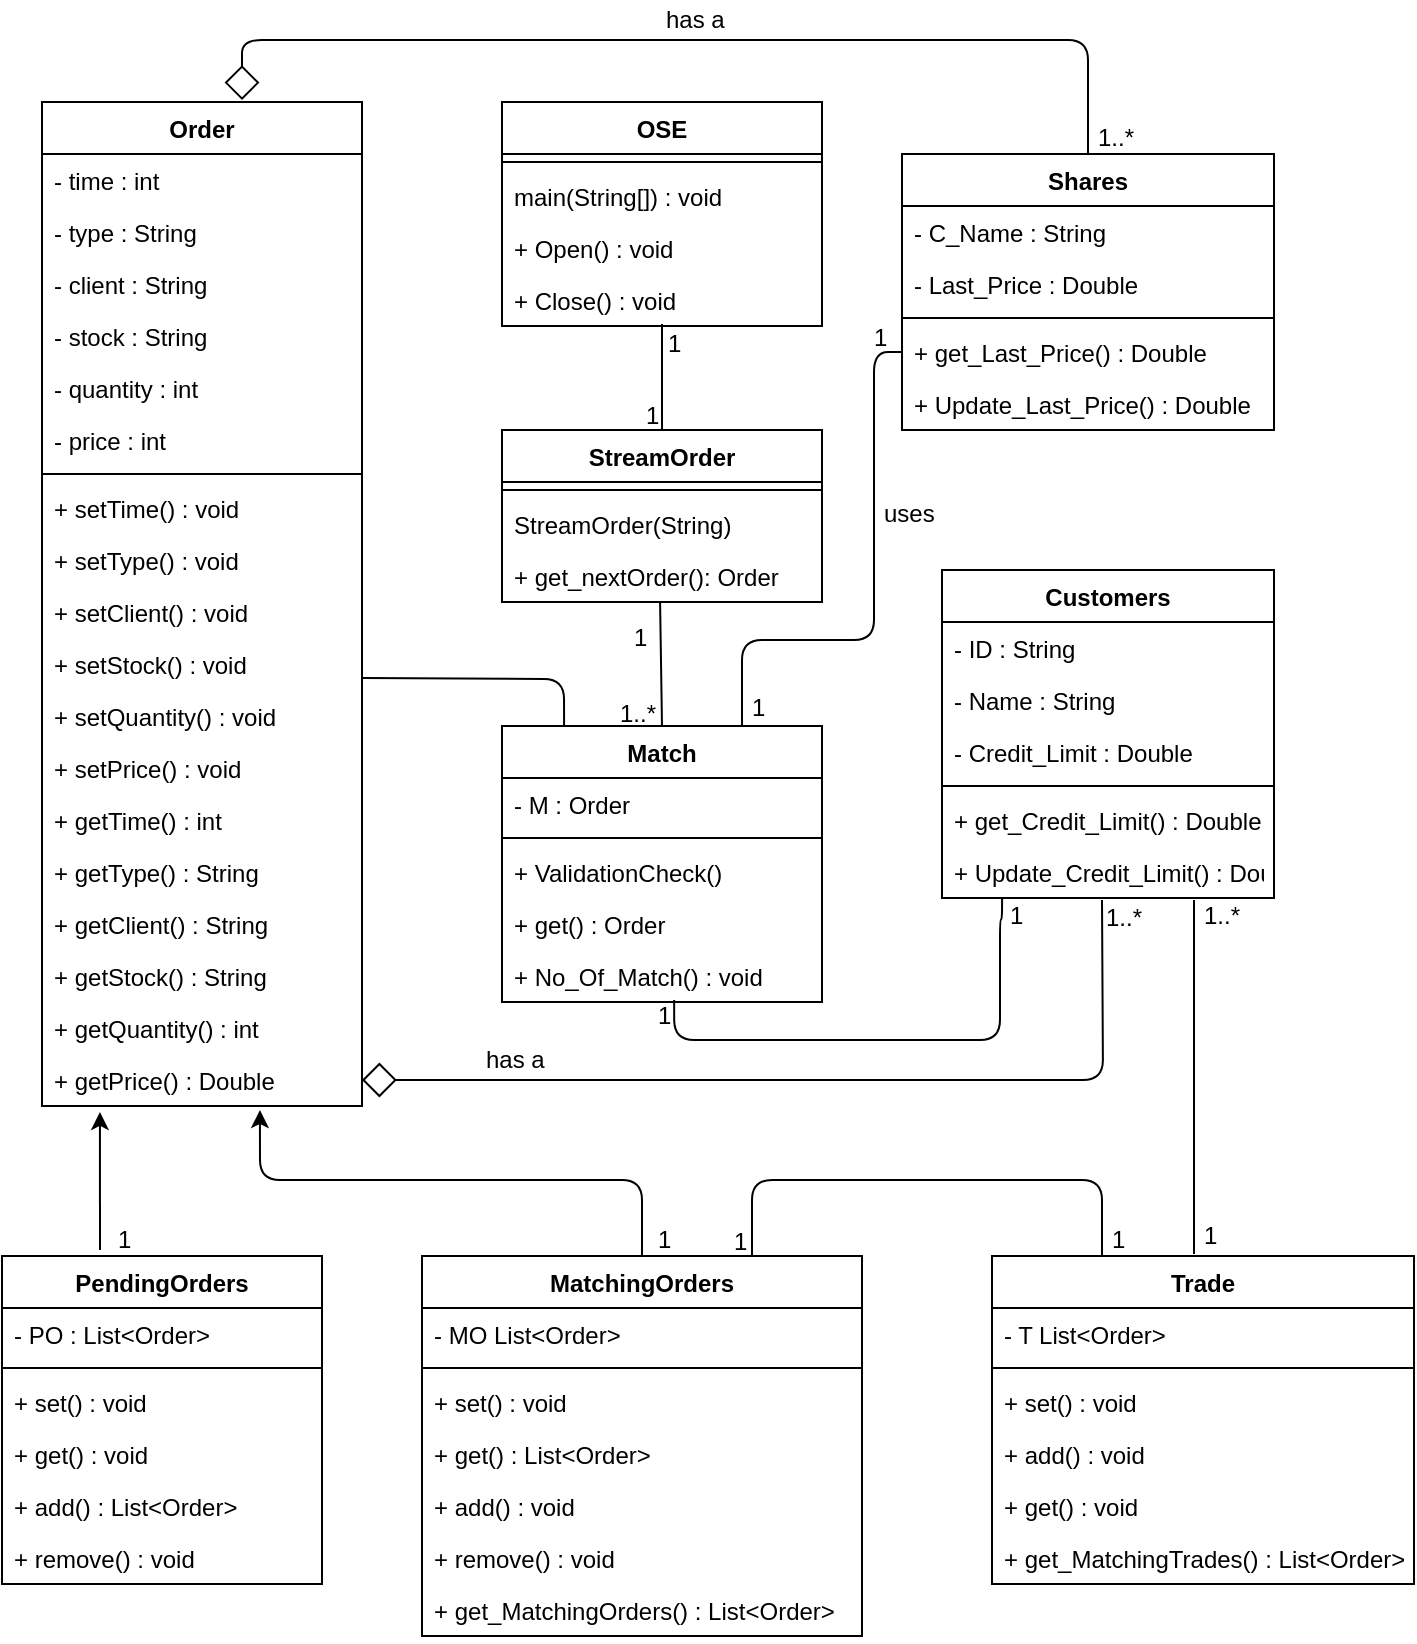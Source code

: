 <mxfile version="10.5.2" type="github"><diagram id="vIZpDNDT4Ti7kqezpjbS" name="Page-1"><mxGraphModel dx="840" dy="435" grid="1" gridSize="10" guides="1" tooltips="1" connect="1" arrows="1" fold="1" page="1" pageScale="1" pageWidth="850" pageHeight="1100" math="0" shadow="0"><root><mxCell id="0"/><mxCell id="1" parent="0"/><mxCell id="PeXSpUnge5pCQdoStHoE-2" value="OSE" style="swimlane;fontStyle=1;align=center;verticalAlign=top;childLayout=stackLayout;horizontal=1;startSize=26;horizontalStack=0;resizeParent=1;resizeParentMax=0;resizeLast=0;collapsible=1;marginBottom=0;" parent="1" vertex="1"><mxGeometry x="344" y="111" width="160" height="112" as="geometry"/></mxCell><mxCell id="PeXSpUnge5pCQdoStHoE-4" value="" style="line;strokeWidth=1;fillColor=none;align=left;verticalAlign=middle;spacingTop=-1;spacingLeft=3;spacingRight=3;rotatable=0;labelPosition=right;points=[];portConstraint=eastwest;" parent="PeXSpUnge5pCQdoStHoE-2" vertex="1"><mxGeometry y="26" width="160" height="8" as="geometry"/></mxCell><mxCell id="PeXSpUnge5pCQdoStHoE-5" value="main(String[]) : void" style="text;strokeColor=none;fillColor=none;align=left;verticalAlign=top;spacingLeft=4;spacingRight=4;overflow=hidden;rotatable=0;points=[[0,0.5],[1,0.5]];portConstraint=eastwest;" parent="PeXSpUnge5pCQdoStHoE-2" vertex="1"><mxGeometry y="34" width="160" height="26" as="geometry"/></mxCell><mxCell id="PeXSpUnge5pCQdoStHoE-6" value="+ Open() : void" style="text;strokeColor=none;fillColor=none;align=left;verticalAlign=top;spacingLeft=4;spacingRight=4;overflow=hidden;rotatable=0;points=[[0,0.5],[1,0.5]];portConstraint=eastwest;" parent="PeXSpUnge5pCQdoStHoE-2" vertex="1"><mxGeometry y="60" width="160" height="26" as="geometry"/></mxCell><mxCell id="PeXSpUnge5pCQdoStHoE-7" value="+ Close() : void" style="text;strokeColor=none;fillColor=none;align=left;verticalAlign=top;spacingLeft=4;spacingRight=4;overflow=hidden;rotatable=0;points=[[0,0.5],[1,0.5]];portConstraint=eastwest;" parent="PeXSpUnge5pCQdoStHoE-2" vertex="1"><mxGeometry y="86" width="160" height="26" as="geometry"/></mxCell><mxCell id="PeXSpUnge5pCQdoStHoE-8" value="StreamOrder" style="swimlane;fontStyle=1;align=center;verticalAlign=top;childLayout=stackLayout;horizontal=1;startSize=26;horizontalStack=0;resizeParent=1;resizeParentMax=0;resizeLast=0;collapsible=1;marginBottom=0;" parent="1" vertex="1"><mxGeometry x="344" y="275" width="160" height="86" as="geometry"/></mxCell><mxCell id="PeXSpUnge5pCQdoStHoE-10" value="" style="line;strokeWidth=1;fillColor=none;align=left;verticalAlign=middle;spacingTop=-1;spacingLeft=3;spacingRight=3;rotatable=0;labelPosition=right;points=[];portConstraint=eastwest;" parent="PeXSpUnge5pCQdoStHoE-8" vertex="1"><mxGeometry y="26" width="160" height="8" as="geometry"/></mxCell><mxCell id="PeXSpUnge5pCQdoStHoE-11" value="StreamOrder(String)" style="text;strokeColor=none;fillColor=none;align=left;verticalAlign=top;spacingLeft=4;spacingRight=4;overflow=hidden;rotatable=0;points=[[0,0.5],[1,0.5]];portConstraint=eastwest;" parent="PeXSpUnge5pCQdoStHoE-8" vertex="1"><mxGeometry y="34" width="160" height="26" as="geometry"/></mxCell><mxCell id="PeXSpUnge5pCQdoStHoE-12" value="+ get_nextOrder(): Order" style="text;strokeColor=none;fillColor=none;align=left;verticalAlign=top;spacingLeft=4;spacingRight=4;overflow=hidden;rotatable=0;points=[[0,0.5],[1,0.5]];portConstraint=eastwest;" parent="PeXSpUnge5pCQdoStHoE-8" vertex="1"><mxGeometry y="60" width="160" height="26" as="geometry"/></mxCell><mxCell id="PeXSpUnge5pCQdoStHoE-13" value="Order" style="swimlane;fontStyle=1;align=center;verticalAlign=top;childLayout=stackLayout;horizontal=1;startSize=26;horizontalStack=0;resizeParent=1;resizeParentMax=0;resizeLast=0;collapsible=1;marginBottom=0;" parent="1" vertex="1"><mxGeometry x="114" y="111" width="160" height="502" as="geometry"/></mxCell><mxCell id="PeXSpUnge5pCQdoStHoE-14" value="- time : int" style="text;strokeColor=none;fillColor=none;align=left;verticalAlign=top;spacingLeft=4;spacingRight=4;overflow=hidden;rotatable=0;points=[[0,0.5],[1,0.5]];portConstraint=eastwest;" parent="PeXSpUnge5pCQdoStHoE-13" vertex="1"><mxGeometry y="26" width="160" height="26" as="geometry"/></mxCell><mxCell id="PeXSpUnge5pCQdoStHoE-17" value="- type : String" style="text;strokeColor=none;fillColor=none;align=left;verticalAlign=top;spacingLeft=4;spacingRight=4;overflow=hidden;rotatable=0;points=[[0,0.5],[1,0.5]];portConstraint=eastwest;" parent="PeXSpUnge5pCQdoStHoE-13" vertex="1"><mxGeometry y="52" width="160" height="26" as="geometry"/></mxCell><mxCell id="PeXSpUnge5pCQdoStHoE-18" value="- client : String" style="text;strokeColor=none;fillColor=none;align=left;verticalAlign=top;spacingLeft=4;spacingRight=4;overflow=hidden;rotatable=0;points=[[0,0.5],[1,0.5]];portConstraint=eastwest;" parent="PeXSpUnge5pCQdoStHoE-13" vertex="1"><mxGeometry y="78" width="160" height="26" as="geometry"/></mxCell><mxCell id="PeXSpUnge5pCQdoStHoE-19" value="- stock : String" style="text;strokeColor=none;fillColor=none;align=left;verticalAlign=top;spacingLeft=4;spacingRight=4;overflow=hidden;rotatable=0;points=[[0,0.5],[1,0.5]];portConstraint=eastwest;" parent="PeXSpUnge5pCQdoStHoE-13" vertex="1"><mxGeometry y="104" width="160" height="26" as="geometry"/></mxCell><mxCell id="PeXSpUnge5pCQdoStHoE-20" value="- quantity : int" style="text;strokeColor=none;fillColor=none;align=left;verticalAlign=top;spacingLeft=4;spacingRight=4;overflow=hidden;rotatable=0;points=[[0,0.5],[1,0.5]];portConstraint=eastwest;" parent="PeXSpUnge5pCQdoStHoE-13" vertex="1"><mxGeometry y="130" width="160" height="26" as="geometry"/></mxCell><mxCell id="PeXSpUnge5pCQdoStHoE-21" value="- price : int" style="text;strokeColor=none;fillColor=none;align=left;verticalAlign=top;spacingLeft=4;spacingRight=4;overflow=hidden;rotatable=0;points=[[0,0.5],[1,0.5]];portConstraint=eastwest;" parent="PeXSpUnge5pCQdoStHoE-13" vertex="1"><mxGeometry y="156" width="160" height="26" as="geometry"/></mxCell><mxCell id="PeXSpUnge5pCQdoStHoE-15" value="" style="line;strokeWidth=1;fillColor=none;align=left;verticalAlign=middle;spacingTop=-1;spacingLeft=3;spacingRight=3;rotatable=0;labelPosition=right;points=[];portConstraint=eastwest;" parent="PeXSpUnge5pCQdoStHoE-13" vertex="1"><mxGeometry y="182" width="160" height="8" as="geometry"/></mxCell><mxCell id="PeXSpUnge5pCQdoStHoE-16" value="+ setTime() : void" style="text;strokeColor=none;fillColor=none;align=left;verticalAlign=top;spacingLeft=4;spacingRight=4;overflow=hidden;rotatable=0;points=[[0,0.5],[1,0.5]];portConstraint=eastwest;" parent="PeXSpUnge5pCQdoStHoE-13" vertex="1"><mxGeometry y="190" width="160" height="26" as="geometry"/></mxCell><mxCell id="PeXSpUnge5pCQdoStHoE-22" value="+ setType() : void" style="text;strokeColor=none;fillColor=none;align=left;verticalAlign=top;spacingLeft=4;spacingRight=4;overflow=hidden;rotatable=0;points=[[0,0.5],[1,0.5]];portConstraint=eastwest;" parent="PeXSpUnge5pCQdoStHoE-13" vertex="1"><mxGeometry y="216" width="160" height="26" as="geometry"/></mxCell><mxCell id="PeXSpUnge5pCQdoStHoE-23" value="+ setClient() : void" style="text;strokeColor=none;fillColor=none;align=left;verticalAlign=top;spacingLeft=4;spacingRight=4;overflow=hidden;rotatable=0;points=[[0,0.5],[1,0.5]];portConstraint=eastwest;" parent="PeXSpUnge5pCQdoStHoE-13" vertex="1"><mxGeometry y="242" width="160" height="26" as="geometry"/></mxCell><mxCell id="PeXSpUnge5pCQdoStHoE-24" value="+ setStock() : void" style="text;strokeColor=none;fillColor=none;align=left;verticalAlign=top;spacingLeft=4;spacingRight=4;overflow=hidden;rotatable=0;points=[[0,0.5],[1,0.5]];portConstraint=eastwest;" parent="PeXSpUnge5pCQdoStHoE-13" vertex="1"><mxGeometry y="268" width="160" height="26" as="geometry"/></mxCell><mxCell id="PeXSpUnge5pCQdoStHoE-25" value="+ setQuantity() : void" style="text;strokeColor=none;fillColor=none;align=left;verticalAlign=top;spacingLeft=4;spacingRight=4;overflow=hidden;rotatable=0;points=[[0,0.5],[1,0.5]];portConstraint=eastwest;" parent="PeXSpUnge5pCQdoStHoE-13" vertex="1"><mxGeometry y="294" width="160" height="26" as="geometry"/></mxCell><mxCell id="PeXSpUnge5pCQdoStHoE-26" value="+ setPrice() : void" style="text;strokeColor=none;fillColor=none;align=left;verticalAlign=top;spacingLeft=4;spacingRight=4;overflow=hidden;rotatable=0;points=[[0,0.5],[1,0.5]];portConstraint=eastwest;" parent="PeXSpUnge5pCQdoStHoE-13" vertex="1"><mxGeometry y="320" width="160" height="26" as="geometry"/></mxCell><mxCell id="PeXSpUnge5pCQdoStHoE-27" value="+ getTime() : int" style="text;strokeColor=none;fillColor=none;align=left;verticalAlign=top;spacingLeft=4;spacingRight=4;overflow=hidden;rotatable=0;points=[[0,0.5],[1,0.5]];portConstraint=eastwest;" parent="PeXSpUnge5pCQdoStHoE-13" vertex="1"><mxGeometry y="346" width="160" height="26" as="geometry"/></mxCell><mxCell id="PeXSpUnge5pCQdoStHoE-28" value="+ getType() : String" style="text;strokeColor=none;fillColor=none;align=left;verticalAlign=top;spacingLeft=4;spacingRight=4;overflow=hidden;rotatable=0;points=[[0,0.5],[1,0.5]];portConstraint=eastwest;" parent="PeXSpUnge5pCQdoStHoE-13" vertex="1"><mxGeometry y="372" width="160" height="26" as="geometry"/></mxCell><mxCell id="PeXSpUnge5pCQdoStHoE-29" value="+ getClient() : String" style="text;strokeColor=none;fillColor=none;align=left;verticalAlign=top;spacingLeft=4;spacingRight=4;overflow=hidden;rotatable=0;points=[[0,0.5],[1,0.5]];portConstraint=eastwest;" parent="PeXSpUnge5pCQdoStHoE-13" vertex="1"><mxGeometry y="398" width="160" height="26" as="geometry"/></mxCell><mxCell id="PeXSpUnge5pCQdoStHoE-30" value="+ getStock() : String" style="text;strokeColor=none;fillColor=none;align=left;verticalAlign=top;spacingLeft=4;spacingRight=4;overflow=hidden;rotatable=0;points=[[0,0.5],[1,0.5]];portConstraint=eastwest;" parent="PeXSpUnge5pCQdoStHoE-13" vertex="1"><mxGeometry y="424" width="160" height="26" as="geometry"/></mxCell><mxCell id="PeXSpUnge5pCQdoStHoE-31" value="+ getQuantity() : int" style="text;strokeColor=none;fillColor=none;align=left;verticalAlign=top;spacingLeft=4;spacingRight=4;overflow=hidden;rotatable=0;points=[[0,0.5],[1,0.5]];portConstraint=eastwest;" parent="PeXSpUnge5pCQdoStHoE-13" vertex="1"><mxGeometry y="450" width="160" height="26" as="geometry"/></mxCell><mxCell id="PeXSpUnge5pCQdoStHoE-32" value="+ getPrice() : Double" style="text;strokeColor=none;fillColor=none;align=left;verticalAlign=top;spacingLeft=4;spacingRight=4;overflow=hidden;rotatable=0;points=[[0,0.5],[1,0.5]];portConstraint=eastwest;" parent="PeXSpUnge5pCQdoStHoE-13" vertex="1"><mxGeometry y="476" width="160" height="26" as="geometry"/></mxCell><mxCell id="PeXSpUnge5pCQdoStHoE-33" value="Trade" style="swimlane;fontStyle=1;align=center;verticalAlign=top;childLayout=stackLayout;horizontal=1;startSize=26;horizontalStack=0;resizeParent=1;resizeParentMax=0;resizeLast=0;collapsible=1;marginBottom=0;" parent="1" vertex="1"><mxGeometry x="589" y="688" width="211" height="164" as="geometry"/></mxCell><mxCell id="PeXSpUnge5pCQdoStHoE-34" value="- T List&lt;Order&gt;" style="text;strokeColor=none;fillColor=none;align=left;verticalAlign=top;spacingLeft=4;spacingRight=4;overflow=hidden;rotatable=0;points=[[0,0.5],[1,0.5]];portConstraint=eastwest;" parent="PeXSpUnge5pCQdoStHoE-33" vertex="1"><mxGeometry y="26" width="211" height="26" as="geometry"/></mxCell><mxCell id="PeXSpUnge5pCQdoStHoE-35" value="" style="line;strokeWidth=1;fillColor=none;align=left;verticalAlign=middle;spacingTop=-1;spacingLeft=3;spacingRight=3;rotatable=0;labelPosition=right;points=[];portConstraint=eastwest;" parent="PeXSpUnge5pCQdoStHoE-33" vertex="1"><mxGeometry y="52" width="211" height="8" as="geometry"/></mxCell><mxCell id="PeXSpUnge5pCQdoStHoE-36" value="+ set() : void" style="text;strokeColor=none;fillColor=none;align=left;verticalAlign=top;spacingLeft=4;spacingRight=4;overflow=hidden;rotatable=0;points=[[0,0.5],[1,0.5]];portConstraint=eastwest;" parent="PeXSpUnge5pCQdoStHoE-33" vertex="1"><mxGeometry y="60" width="211" height="26" as="geometry"/></mxCell><mxCell id="PeXSpUnge5pCQdoStHoE-58" value="+ add() : void" style="text;strokeColor=none;fillColor=none;align=left;verticalAlign=top;spacingLeft=4;spacingRight=4;overflow=hidden;rotatable=0;points=[[0,0.5],[1,0.5]];portConstraint=eastwest;" parent="PeXSpUnge5pCQdoStHoE-33" vertex="1"><mxGeometry y="86" width="211" height="26" as="geometry"/></mxCell><mxCell id="PeXSpUnge5pCQdoStHoE-59" value="+ get() : void" style="text;strokeColor=none;fillColor=none;align=left;verticalAlign=top;spacingLeft=4;spacingRight=4;overflow=hidden;rotatable=0;points=[[0,0.5],[1,0.5]];portConstraint=eastwest;" parent="PeXSpUnge5pCQdoStHoE-33" vertex="1"><mxGeometry y="112" width="211" height="26" as="geometry"/></mxCell><mxCell id="PeXSpUnge5pCQdoStHoE-60" value="+ get_MatchingTrades() : List&lt;Order&gt;" style="text;strokeColor=none;fillColor=none;align=left;verticalAlign=top;spacingLeft=4;spacingRight=4;overflow=hidden;rotatable=0;points=[[0,0.5],[1,0.5]];portConstraint=eastwest;" parent="PeXSpUnge5pCQdoStHoE-33" vertex="1"><mxGeometry y="138" width="211" height="26" as="geometry"/></mxCell><mxCell id="PeXSpUnge5pCQdoStHoE-37" value="PendingOrders" style="swimlane;fontStyle=1;align=center;verticalAlign=top;childLayout=stackLayout;horizontal=1;startSize=26;horizontalStack=0;resizeParent=1;resizeParentMax=0;resizeLast=0;collapsible=1;marginBottom=0;" parent="1" vertex="1"><mxGeometry x="94" y="688" width="160" height="164" as="geometry"/></mxCell><mxCell id="PeXSpUnge5pCQdoStHoE-38" value="- PO : List&lt;Order&gt;" style="text;strokeColor=none;fillColor=none;align=left;verticalAlign=top;spacingLeft=4;spacingRight=4;overflow=hidden;rotatable=0;points=[[0,0.5],[1,0.5]];portConstraint=eastwest;" parent="PeXSpUnge5pCQdoStHoE-37" vertex="1"><mxGeometry y="26" width="160" height="26" as="geometry"/></mxCell><mxCell id="PeXSpUnge5pCQdoStHoE-39" value="" style="line;strokeWidth=1;fillColor=none;align=left;verticalAlign=middle;spacingTop=-1;spacingLeft=3;spacingRight=3;rotatable=0;labelPosition=right;points=[];portConstraint=eastwest;" parent="PeXSpUnge5pCQdoStHoE-37" vertex="1"><mxGeometry y="52" width="160" height="8" as="geometry"/></mxCell><mxCell id="PeXSpUnge5pCQdoStHoE-40" value="+ set() : void" style="text;strokeColor=none;fillColor=none;align=left;verticalAlign=top;spacingLeft=4;spacingRight=4;overflow=hidden;rotatable=0;points=[[0,0.5],[1,0.5]];portConstraint=eastwest;" parent="PeXSpUnge5pCQdoStHoE-37" vertex="1"><mxGeometry y="60" width="160" height="26" as="geometry"/></mxCell><mxCell id="PeXSpUnge5pCQdoStHoE-61" value="+ get() : void" style="text;strokeColor=none;fillColor=none;align=left;verticalAlign=top;spacingLeft=4;spacingRight=4;overflow=hidden;rotatable=0;points=[[0,0.5],[1,0.5]];portConstraint=eastwest;" parent="PeXSpUnge5pCQdoStHoE-37" vertex="1"><mxGeometry y="86" width="160" height="26" as="geometry"/></mxCell><mxCell id="PeXSpUnge5pCQdoStHoE-62" value="+ add() : List&lt;Order&gt;" style="text;strokeColor=none;fillColor=none;align=left;verticalAlign=top;spacingLeft=4;spacingRight=4;overflow=hidden;rotatable=0;points=[[0,0.5],[1,0.5]];portConstraint=eastwest;" parent="PeXSpUnge5pCQdoStHoE-37" vertex="1"><mxGeometry y="112" width="160" height="26" as="geometry"/></mxCell><mxCell id="PeXSpUnge5pCQdoStHoE-63" value="+ remove() : void" style="text;strokeColor=none;fillColor=none;align=left;verticalAlign=top;spacingLeft=4;spacingRight=4;overflow=hidden;rotatable=0;points=[[0,0.5],[1,0.5]];portConstraint=eastwest;" parent="PeXSpUnge5pCQdoStHoE-37" vertex="1"><mxGeometry y="138" width="160" height="26" as="geometry"/></mxCell><mxCell id="PeXSpUnge5pCQdoStHoE-41" value="MatchingOrders" style="swimlane;fontStyle=1;align=center;verticalAlign=top;childLayout=stackLayout;horizontal=1;startSize=26;horizontalStack=0;resizeParent=1;resizeParentMax=0;resizeLast=0;collapsible=1;marginBottom=0;" parent="1" vertex="1"><mxGeometry x="304" y="688" width="220" height="190" as="geometry"/></mxCell><mxCell id="PeXSpUnge5pCQdoStHoE-42" value="- MO List&lt;Order&gt;" style="text;strokeColor=none;fillColor=none;align=left;verticalAlign=top;spacingLeft=4;spacingRight=4;overflow=hidden;rotatable=0;points=[[0,0.5],[1,0.5]];portConstraint=eastwest;" parent="PeXSpUnge5pCQdoStHoE-41" vertex="1"><mxGeometry y="26" width="220" height="26" as="geometry"/></mxCell><mxCell id="PeXSpUnge5pCQdoStHoE-43" value="" style="line;strokeWidth=1;fillColor=none;align=left;verticalAlign=middle;spacingTop=-1;spacingLeft=3;spacingRight=3;rotatable=0;labelPosition=right;points=[];portConstraint=eastwest;" parent="PeXSpUnge5pCQdoStHoE-41" vertex="1"><mxGeometry y="52" width="220" height="8" as="geometry"/></mxCell><mxCell id="PeXSpUnge5pCQdoStHoE-69" value="+ set() : void" style="text;strokeColor=none;fillColor=none;align=left;verticalAlign=top;spacingLeft=4;spacingRight=4;overflow=hidden;rotatable=0;points=[[0,0.5],[1,0.5]];portConstraint=eastwest;" parent="PeXSpUnge5pCQdoStHoE-41" vertex="1"><mxGeometry y="60" width="220" height="26" as="geometry"/></mxCell><mxCell id="PeXSpUnge5pCQdoStHoE-70" value="+ get() : List&lt;Order&gt;" style="text;strokeColor=none;fillColor=none;align=left;verticalAlign=top;spacingLeft=4;spacingRight=4;overflow=hidden;rotatable=0;points=[[0,0.5],[1,0.5]];portConstraint=eastwest;" parent="PeXSpUnge5pCQdoStHoE-41" vertex="1"><mxGeometry y="86" width="220" height="26" as="geometry"/></mxCell><mxCell id="PeXSpUnge5pCQdoStHoE-74" value="+ add() : void" style="text;strokeColor=none;fillColor=none;align=left;verticalAlign=top;spacingLeft=4;spacingRight=4;overflow=hidden;rotatable=0;points=[[0,0.5],[1,0.5]];portConstraint=eastwest;" parent="PeXSpUnge5pCQdoStHoE-41" vertex="1"><mxGeometry y="112" width="220" height="26" as="geometry"/></mxCell><mxCell id="PeXSpUnge5pCQdoStHoE-71" value="+ remove() : void" style="text;strokeColor=none;fillColor=none;align=left;verticalAlign=top;spacingLeft=4;spacingRight=4;overflow=hidden;rotatable=0;points=[[0,0.5],[1,0.5]];portConstraint=eastwest;" parent="PeXSpUnge5pCQdoStHoE-41" vertex="1"><mxGeometry y="138" width="220" height="26" as="geometry"/></mxCell><mxCell id="PeXSpUnge5pCQdoStHoE-72" value="+ get_MatchingOrders() : List&lt;Order&gt;" style="text;strokeColor=none;fillColor=none;align=left;verticalAlign=top;spacingLeft=4;spacingRight=4;overflow=hidden;rotatable=0;points=[[0,0.5],[1,0.5]];portConstraint=eastwest;" parent="PeXSpUnge5pCQdoStHoE-41" vertex="1"><mxGeometry y="164" width="220" height="26" as="geometry"/></mxCell><mxCell id="PeXSpUnge5pCQdoStHoE-45" value="Match" style="swimlane;fontStyle=1;align=center;verticalAlign=top;childLayout=stackLayout;horizontal=1;startSize=26;horizontalStack=0;resizeParent=1;resizeParentMax=0;resizeLast=0;collapsible=1;marginBottom=0;" parent="1" vertex="1"><mxGeometry x="344" y="423" width="160" height="138" as="geometry"/></mxCell><mxCell id="PeXSpUnge5pCQdoStHoE-46" value="- M : Order" style="text;strokeColor=none;fillColor=none;align=left;verticalAlign=top;spacingLeft=4;spacingRight=4;overflow=hidden;rotatable=0;points=[[0,0.5],[1,0.5]];portConstraint=eastwest;" parent="PeXSpUnge5pCQdoStHoE-45" vertex="1"><mxGeometry y="26" width="160" height="26" as="geometry"/></mxCell><mxCell id="PeXSpUnge5pCQdoStHoE-47" value="" style="line;strokeWidth=1;fillColor=none;align=left;verticalAlign=middle;spacingTop=-1;spacingLeft=3;spacingRight=3;rotatable=0;labelPosition=right;points=[];portConstraint=eastwest;" parent="PeXSpUnge5pCQdoStHoE-45" vertex="1"><mxGeometry y="52" width="160" height="8" as="geometry"/></mxCell><mxCell id="PeXSpUnge5pCQdoStHoE-48" value="+ ValidationCheck() " style="text;strokeColor=none;fillColor=none;align=left;verticalAlign=top;spacingLeft=4;spacingRight=4;overflow=hidden;rotatable=0;points=[[0,0.5],[1,0.5]];portConstraint=eastwest;" parent="PeXSpUnge5pCQdoStHoE-45" vertex="1"><mxGeometry y="60" width="160" height="26" as="geometry"/></mxCell><mxCell id="PeXSpUnge5pCQdoStHoE-64" value="+ get() : Order" style="text;strokeColor=none;fillColor=none;align=left;verticalAlign=top;spacingLeft=4;spacingRight=4;overflow=hidden;rotatable=0;points=[[0,0.5],[1,0.5]];portConstraint=eastwest;" parent="PeXSpUnge5pCQdoStHoE-45" vertex="1"><mxGeometry y="86" width="160" height="26" as="geometry"/></mxCell><mxCell id="PeXSpUnge5pCQdoStHoE-65" value="+ No_Of_Match() : void" style="text;strokeColor=none;fillColor=none;align=left;verticalAlign=top;spacingLeft=4;spacingRight=4;overflow=hidden;rotatable=0;points=[[0,0.5],[1,0.5]];portConstraint=eastwest;" parent="PeXSpUnge5pCQdoStHoE-45" vertex="1"><mxGeometry y="112" width="160" height="26" as="geometry"/></mxCell><mxCell id="PeXSpUnge5pCQdoStHoE-49" value="Customers" style="swimlane;fontStyle=1;align=center;verticalAlign=top;childLayout=stackLayout;horizontal=1;startSize=26;horizontalStack=0;resizeParent=1;resizeParentMax=0;resizeLast=0;collapsible=1;marginBottom=0;" parent="1" vertex="1"><mxGeometry x="564" y="345" width="166" height="164" as="geometry"/></mxCell><mxCell id="PeXSpUnge5pCQdoStHoE-76" value="- ID : String" style="text;strokeColor=none;fillColor=none;align=left;verticalAlign=top;spacingLeft=4;spacingRight=4;overflow=hidden;rotatable=0;points=[[0,0.5],[1,0.5]];portConstraint=eastwest;" parent="PeXSpUnge5pCQdoStHoE-49" vertex="1"><mxGeometry y="26" width="166" height="26" as="geometry"/></mxCell><mxCell id="PeXSpUnge5pCQdoStHoE-77" value="- Name : String" style="text;strokeColor=none;fillColor=none;align=left;verticalAlign=top;spacingLeft=4;spacingRight=4;overflow=hidden;rotatable=0;points=[[0,0.5],[1,0.5]];portConstraint=eastwest;" parent="PeXSpUnge5pCQdoStHoE-49" vertex="1"><mxGeometry y="52" width="166" height="26" as="geometry"/></mxCell><mxCell id="PeXSpUnge5pCQdoStHoE-50" value="- Credit_Limit : Double" style="text;strokeColor=none;fillColor=none;align=left;verticalAlign=top;spacingLeft=4;spacingRight=4;overflow=hidden;rotatable=0;points=[[0,0.5],[1,0.5]];portConstraint=eastwest;" parent="PeXSpUnge5pCQdoStHoE-49" vertex="1"><mxGeometry y="78" width="166" height="26" as="geometry"/></mxCell><mxCell id="PeXSpUnge5pCQdoStHoE-51" value="" style="line;strokeWidth=1;fillColor=none;align=left;verticalAlign=middle;spacingTop=-1;spacingLeft=3;spacingRight=3;rotatable=0;labelPosition=right;points=[];portConstraint=eastwest;" parent="PeXSpUnge5pCQdoStHoE-49" vertex="1"><mxGeometry y="104" width="166" height="8" as="geometry"/></mxCell><mxCell id="PeXSpUnge5pCQdoStHoE-52" value="+ get_Credit_Limit() : Double" style="text;strokeColor=none;fillColor=none;align=left;verticalAlign=top;spacingLeft=4;spacingRight=4;overflow=hidden;rotatable=0;points=[[0,0.5],[1,0.5]];portConstraint=eastwest;" parent="PeXSpUnge5pCQdoStHoE-49" vertex="1"><mxGeometry y="112" width="166" height="26" as="geometry"/></mxCell><mxCell id="jubE7V-oTAxh6hn7b0Cv-5" value="+ Update_Credit_Limit() : Double" style="text;strokeColor=none;fillColor=none;align=left;verticalAlign=top;spacingLeft=4;spacingRight=4;overflow=hidden;rotatable=0;points=[[0,0.5],[1,0.5]];portConstraint=eastwest;" vertex="1" parent="PeXSpUnge5pCQdoStHoE-49"><mxGeometry y="138" width="166" height="26" as="geometry"/></mxCell><mxCell id="PeXSpUnge5pCQdoStHoE-53" value="Shares" style="swimlane;fontStyle=1;align=center;verticalAlign=top;childLayout=stackLayout;horizontal=1;startSize=26;horizontalStack=0;resizeParent=1;resizeParentMax=0;resizeLast=0;collapsible=1;marginBottom=0;" parent="1" vertex="1"><mxGeometry x="544" y="137" width="186" height="138" as="geometry"/></mxCell><mxCell id="PeXSpUnge5pCQdoStHoE-54" value="- C_Name : String" style="text;strokeColor=none;fillColor=none;align=left;verticalAlign=top;spacingLeft=4;spacingRight=4;overflow=hidden;rotatable=0;points=[[0,0.5],[1,0.5]];portConstraint=eastwest;" parent="PeXSpUnge5pCQdoStHoE-53" vertex="1"><mxGeometry y="26" width="186" height="26" as="geometry"/></mxCell><mxCell id="PeXSpUnge5pCQdoStHoE-78" value="- Last_Price : Double" style="text;strokeColor=none;fillColor=none;align=left;verticalAlign=top;spacingLeft=4;spacingRight=4;overflow=hidden;rotatable=0;points=[[0,0.5],[1,0.5]];portConstraint=eastwest;" parent="PeXSpUnge5pCQdoStHoE-53" vertex="1"><mxGeometry y="52" width="186" height="26" as="geometry"/></mxCell><mxCell id="PeXSpUnge5pCQdoStHoE-55" value="" style="line;strokeWidth=1;fillColor=none;align=left;verticalAlign=middle;spacingTop=-1;spacingLeft=3;spacingRight=3;rotatable=0;labelPosition=right;points=[];portConstraint=eastwest;" parent="PeXSpUnge5pCQdoStHoE-53" vertex="1"><mxGeometry y="78" width="186" height="8" as="geometry"/></mxCell><mxCell id="PeXSpUnge5pCQdoStHoE-56" value="+ get_Last_Price() : Double" style="text;strokeColor=none;fillColor=none;align=left;verticalAlign=top;spacingLeft=4;spacingRight=4;overflow=hidden;rotatable=0;points=[[0,0.5],[1,0.5]];portConstraint=eastwest;" parent="PeXSpUnge5pCQdoStHoE-53" vertex="1"><mxGeometry y="86" width="186" height="26" as="geometry"/></mxCell><mxCell id="jubE7V-oTAxh6hn7b0Cv-6" value="+ Update_Last_Price() : Double" style="text;strokeColor=none;fillColor=none;align=left;verticalAlign=top;spacingLeft=4;spacingRight=4;overflow=hidden;rotatable=0;points=[[0,0.5],[1,0.5]];portConstraint=eastwest;" vertex="1" parent="PeXSpUnge5pCQdoStHoE-53"><mxGeometry y="112" width="186" height="26" as="geometry"/></mxCell><mxCell id="PeXSpUnge5pCQdoStHoE-81" value="" style="endArrow=none;html=1;entryX=0.5;entryY=0.962;entryDx=0;entryDy=0;entryPerimeter=0;exitX=0.5;exitY=0;exitDx=0;exitDy=0;" parent="1" source="PeXSpUnge5pCQdoStHoE-8" target="PeXSpUnge5pCQdoStHoE-7" edge="1"><mxGeometry width="50" height="50" relative="1" as="geometry"><mxPoint x="344" y="290" as="sourcePoint"/><mxPoint x="394" y="240" as="targetPoint"/></mxGeometry></mxCell><mxCell id="PeXSpUnge5pCQdoStHoE-84" value="" style="endArrow=classic;html=1;entryX=0.681;entryY=1.077;entryDx=0;entryDy=0;entryPerimeter=0;exitX=0.5;exitY=0;exitDx=0;exitDy=0;edgeStyle=orthogonalEdgeStyle;" parent="1" source="PeXSpUnge5pCQdoStHoE-41" target="PeXSpUnge5pCQdoStHoE-32" edge="1"><mxGeometry width="50" height="50" relative="1" as="geometry"><mxPoint x="634" y="680" as="sourcePoint"/><mxPoint x="684" y="630" as="targetPoint"/><Array as="points"><mxPoint x="414" y="650"/><mxPoint x="223" y="650"/></Array></mxGeometry></mxCell><mxCell id="PeXSpUnge5pCQdoStHoE-85" value="" style="endArrow=none;html=1;exitX=0.5;exitY=0;exitDx=0;exitDy=0;entryX=0.494;entryY=1;entryDx=0;entryDy=0;entryPerimeter=0;" parent="1" source="PeXSpUnge5pCQdoStHoE-45" target="PeXSpUnge5pCQdoStHoE-12" edge="1"><mxGeometry width="50" height="50" relative="1" as="geometry"><mxPoint x="383" y="420" as="sourcePoint"/><mxPoint x="427" y="361" as="targetPoint"/></mxGeometry></mxCell><mxCell id="PeXSpUnge5pCQdoStHoE-86" value="" style="endArrow=classic;html=1;entryX=0.181;entryY=1.115;entryDx=0;entryDy=0;entryPerimeter=0;" parent="1" target="PeXSpUnge5pCQdoStHoE-32" edge="1"><mxGeometry width="50" height="50" relative="1" as="geometry"><mxPoint x="143" y="685" as="sourcePoint"/><mxPoint x="164" y="630" as="targetPoint"/></mxGeometry></mxCell><mxCell id="PeXSpUnge5pCQdoStHoE-87" value="" style="endArrow=none;html=1;edgeStyle=orthogonalEdgeStyle;entryX=0.538;entryY=0.962;entryDx=0;entryDy=0;entryPerimeter=0;exitX=0.181;exitY=1;exitDx=0;exitDy=0;exitPerimeter=0;" parent="1" source="jubE7V-oTAxh6hn7b0Cv-5" target="PeXSpUnge5pCQdoStHoE-65" edge="1"><mxGeometry width="50" height="50" relative="1" as="geometry"><mxPoint x="593" y="520" as="sourcePoint"/><mxPoint x="524" y="600" as="targetPoint"/><Array as="points"><mxPoint x="594" y="520"/><mxPoint x="593" y="520"/><mxPoint x="593" y="580"/><mxPoint x="430" y="580"/></Array></mxGeometry></mxCell><mxCell id="PeXSpUnge5pCQdoStHoE-88" value="" style="endArrow=none;html=1;" parent="1" edge="1"><mxGeometry width="50" height="50" relative="1" as="geometry"><mxPoint x="690" y="510" as="sourcePoint"/><mxPoint x="690" y="687" as="targetPoint"/></mxGeometry></mxCell><mxCell id="PeXSpUnge5pCQdoStHoE-90" value="" style="endArrow=none;html=1;edgeStyle=orthogonalEdgeStyle;exitX=0.75;exitY=0;exitDx=0;exitDy=0;entryX=0;entryY=0.5;entryDx=0;entryDy=0;" parent="1" source="PeXSpUnge5pCQdoStHoE-45" edge="1" target="PeXSpUnge5pCQdoStHoE-56"><mxGeometry width="50" height="50" relative="1" as="geometry"><mxPoint x="504" y="420" as="sourcePoint"/><mxPoint x="574" y="250" as="targetPoint"/><Array as="points"><mxPoint x="464" y="380"/><mxPoint x="530" y="380"/><mxPoint x="530" y="236"/></Array></mxGeometry></mxCell><mxCell id="PeXSpUnge5pCQdoStHoE-92" value="" style="endArrow=none;html=1;edgeStyle=orthogonalEdgeStyle;entryX=0.194;entryY=0;entryDx=0;entryDy=0;entryPerimeter=0;" parent="1" target="PeXSpUnge5pCQdoStHoE-45" edge="1"><mxGeometry width="50" height="50" relative="1" as="geometry"><mxPoint x="274" y="399" as="sourcePoint"/><mxPoint x="354" y="370" as="targetPoint"/></mxGeometry></mxCell><mxCell id="PeXSpUnge5pCQdoStHoE-95" value="" style="endArrow=none;html=1;edgeStyle=orthogonalEdgeStyle;exitX=0.75;exitY=0;exitDx=0;exitDy=0;" parent="1" source="PeXSpUnge5pCQdoStHoE-41" edge="1"><mxGeometry width="50" height="50" relative="1" as="geometry"><mxPoint x="514" y="610" as="sourcePoint"/><mxPoint x="644" y="688" as="targetPoint"/><Array as="points"><mxPoint x="469" y="650"/><mxPoint x="644" y="650"/></Array></mxGeometry></mxCell><mxCell id="PeXSpUnge5pCQdoStHoE-98" value="" style="endArrow=diamond;html=1;edgeStyle=orthogonalEdgeStyle;exitX=0.5;exitY=0;exitDx=0;exitDy=0;endFill=0;strokeWidth=1;endSize=15;" parent="1" source="PeXSpUnge5pCQdoStHoE-53" edge="1"><mxGeometry width="50" height="50" relative="1" as="geometry"><mxPoint x="604" y="80" as="sourcePoint"/><mxPoint x="214" y="110" as="targetPoint"/><Array as="points"><mxPoint x="637" y="80"/><mxPoint x="214" y="80"/></Array></mxGeometry></mxCell><mxCell id="PeXSpUnge5pCQdoStHoE-99" value="has a" style="text;html=1;resizable=0;points=[];autosize=1;align=left;verticalAlign=top;spacingTop=-4;" parent="1" vertex="1"><mxGeometry x="424" y="60" width="40" height="20" as="geometry"/></mxCell><mxCell id="PeXSpUnge5pCQdoStHoE-100" value="" style="endArrow=diamond;html=1;strokeWidth=1;entryX=1;entryY=0.5;entryDx=0;entryDy=0;edgeStyle=orthogonalEdgeStyle;endFill=0;endSize=15;" parent="1" target="PeXSpUnge5pCQdoStHoE-32" edge="1"><mxGeometry width="50" height="50" relative="1" as="geometry"><mxPoint x="644" y="510" as="sourcePoint"/><mxPoint x="424" y="580" as="targetPoint"/></mxGeometry></mxCell><mxCell id="PeXSpUnge5pCQdoStHoE-101" value="has a&lt;br&gt;" style="text;html=1;resizable=0;points=[];autosize=1;align=left;verticalAlign=top;spacingTop=-4;" parent="1" vertex="1"><mxGeometry x="334" y="580" width="40" height="20" as="geometry"/></mxCell><mxCell id="PeXSpUnge5pCQdoStHoE-104" value="1..*" style="text;html=1;resizable=0;points=[];autosize=1;align=left;verticalAlign=top;spacingTop=-4;" parent="1" vertex="1"><mxGeometry x="640" y="119" width="30" height="20" as="geometry"/></mxCell><mxCell id="PeXSpUnge5pCQdoStHoE-105" value="1..*" style="text;html=1;resizable=0;points=[];autosize=1;align=left;verticalAlign=top;spacingTop=-4;" parent="1" vertex="1"><mxGeometry x="644" y="509" width="30" height="20" as="geometry"/></mxCell><mxCell id="jubE7V-oTAxh6hn7b0Cv-10" value="1" style="text;html=1;resizable=0;points=[];autosize=1;align=left;verticalAlign=top;spacingTop=-4;" vertex="1" parent="1"><mxGeometry x="425" y="222" width="20" height="20" as="geometry"/></mxCell><mxCell id="jubE7V-oTAxh6hn7b0Cv-11" value="1" style="text;html=1;resizable=0;points=[];autosize=1;align=left;verticalAlign=top;spacingTop=-4;" vertex="1" parent="1"><mxGeometry x="414" y="258" width="20" height="20" as="geometry"/></mxCell><mxCell id="jubE7V-oTAxh6hn7b0Cv-12" value="1" style="text;html=1;resizable=0;points=[];autosize=1;align=left;verticalAlign=top;spacingTop=-4;" vertex="1" parent="1"><mxGeometry x="408" y="369" width="20" height="20" as="geometry"/></mxCell><mxCell id="jubE7V-oTAxh6hn7b0Cv-13" value="1..*" style="text;html=1;resizable=0;points=[];autosize=1;align=left;verticalAlign=top;spacingTop=-4;" vertex="1" parent="1"><mxGeometry x="401" y="407" width="30" height="20" as="geometry"/></mxCell><mxCell id="jubE7V-oTAxh6hn7b0Cv-15" value="1" style="text;html=1;resizable=0;points=[];autosize=1;align=left;verticalAlign=top;spacingTop=-4;" vertex="1" parent="1"><mxGeometry x="467" y="404" width="20" height="20" as="geometry"/></mxCell><mxCell id="jubE7V-oTAxh6hn7b0Cv-17" value="1" style="text;html=1;resizable=0;points=[];autosize=1;align=left;verticalAlign=top;spacingTop=-4;" vertex="1" parent="1"><mxGeometry x="528" y="219" width="20" height="20" as="geometry"/></mxCell><mxCell id="jubE7V-oTAxh6hn7b0Cv-18" value="uses" style="text;html=1;resizable=0;points=[];autosize=1;align=left;verticalAlign=top;spacingTop=-4;" vertex="1" parent="1"><mxGeometry x="533" y="307" width="40" height="20" as="geometry"/></mxCell><mxCell id="jubE7V-oTAxh6hn7b0Cv-19" value="1" style="text;html=1;resizable=0;points=[];autosize=1;align=left;verticalAlign=top;spacingTop=-4;" vertex="1" parent="1"><mxGeometry x="420" y="558" width="20" height="20" as="geometry"/></mxCell><mxCell id="jubE7V-oTAxh6hn7b0Cv-20" value="1" style="text;html=1;resizable=0;points=[];autosize=1;align=left;verticalAlign=top;spacingTop=-4;" vertex="1" parent="1"><mxGeometry x="596" y="508" width="20" height="20" as="geometry"/></mxCell><mxCell id="jubE7V-oTAxh6hn7b0Cv-21" value="1..*" style="text;html=1;resizable=0;points=[];autosize=1;align=left;verticalAlign=top;spacingTop=-4;" vertex="1" parent="1"><mxGeometry x="693" y="508" width="30" height="20" as="geometry"/></mxCell><mxCell id="jubE7V-oTAxh6hn7b0Cv-22" value="1" style="text;html=1;resizable=0;points=[];autosize=1;align=left;verticalAlign=top;spacingTop=-4;" vertex="1" parent="1"><mxGeometry x="693" y="668" width="20" height="20" as="geometry"/></mxCell><mxCell id="jubE7V-oTAxh6hn7b0Cv-23" value="1" style="text;html=1;resizable=0;points=[];autosize=1;align=left;verticalAlign=top;spacingTop=-4;" vertex="1" parent="1"><mxGeometry x="647" y="670" width="20" height="20" as="geometry"/></mxCell><mxCell id="jubE7V-oTAxh6hn7b0Cv-24" value="1" style="text;html=1;resizable=0;points=[];autosize=1;align=left;verticalAlign=top;spacingTop=-4;" vertex="1" parent="1"><mxGeometry x="458" y="671" width="20" height="20" as="geometry"/></mxCell><mxCell id="jubE7V-oTAxh6hn7b0Cv-25" value="1" style="text;html=1;resizable=0;points=[];autosize=1;align=left;verticalAlign=top;spacingTop=-4;" vertex="1" parent="1"><mxGeometry x="420" y="670" width="20" height="20" as="geometry"/></mxCell><mxCell id="jubE7V-oTAxh6hn7b0Cv-26" value="1" style="text;html=1;resizable=0;points=[];autosize=1;align=left;verticalAlign=top;spacingTop=-4;" vertex="1" parent="1"><mxGeometry x="150" y="670" width="20" height="20" as="geometry"/></mxCell></root></mxGraphModel></diagram></mxfile>